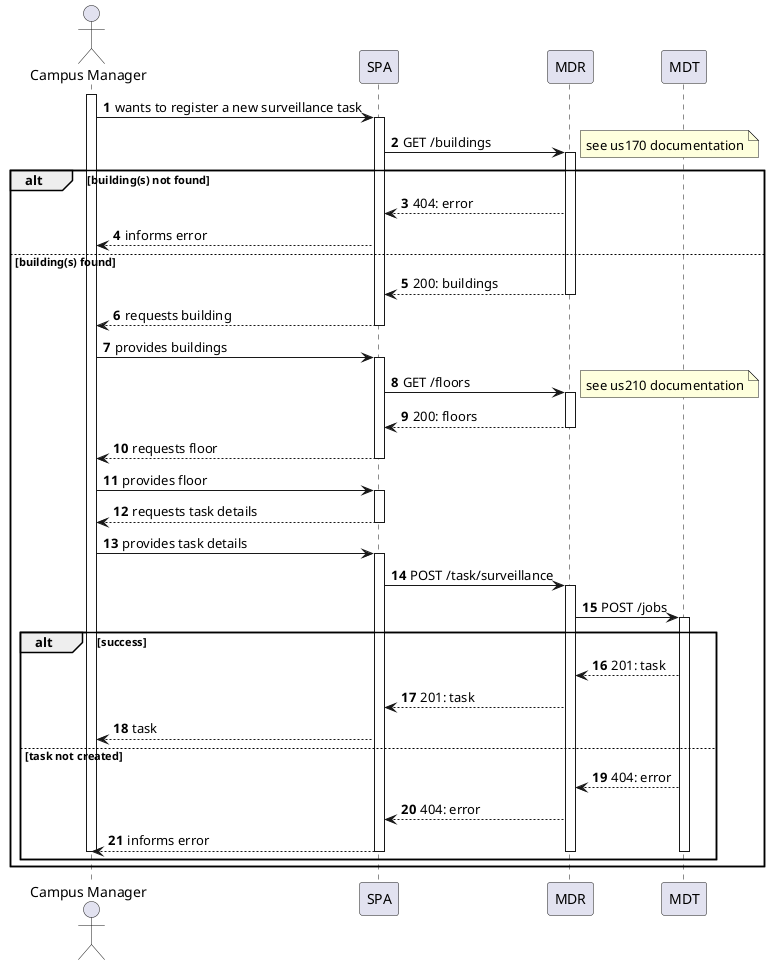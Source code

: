 @startuml
autonumber

actor "Campus Manager" as usr

participant "SPA" as ui
participant "MDR" as mdr
participant "MDT" as mdt

activate usr
usr -> ui : wants to register a new surveillance task
    activate ui
        ui -> mdr : GET /buildings
    alt building(s) not found
            activate mdr
                note right : see us170 documentation
                mdr --> ui : 404: error
                ui --> usr : informs error

    else building(s) found
            mdr --> ui : 200: buildings
            deactivate mdr

            ui --> usr : requests building
            deactivate ui

            usr -> ui : provides buildings
            activate ui
                ui -> mdr : GET /floors
                activate mdr
                note right : see us210 documentation
                    mdr --> ui : 200: floors
                deactivate mdr

                ui --> usr : requests floor
            deactivate ui

            usr -> ui : provides floor
            activate ui
                ui --> usr : requests task details
            deactivate ui

            usr -> ui : provides task details
        activate ui
            ui -> mdr : POST /task/surveillance
            activate mdr
                mdr -> mdt : POST /jobs
                activate mdt
                    alt success
                        mdt --> mdr : 201: task
                        mdr --> ui : 201: task
                        ui --> usr : task
                    else task not created
                        mdt --> mdr : 404: error
                        mdr --> ui : 404: error
                        ui --> usr : informs error
                deactivate mdt
            deactivate mdr
    deactivate ui
deactivate usr
end
end
@enduml
